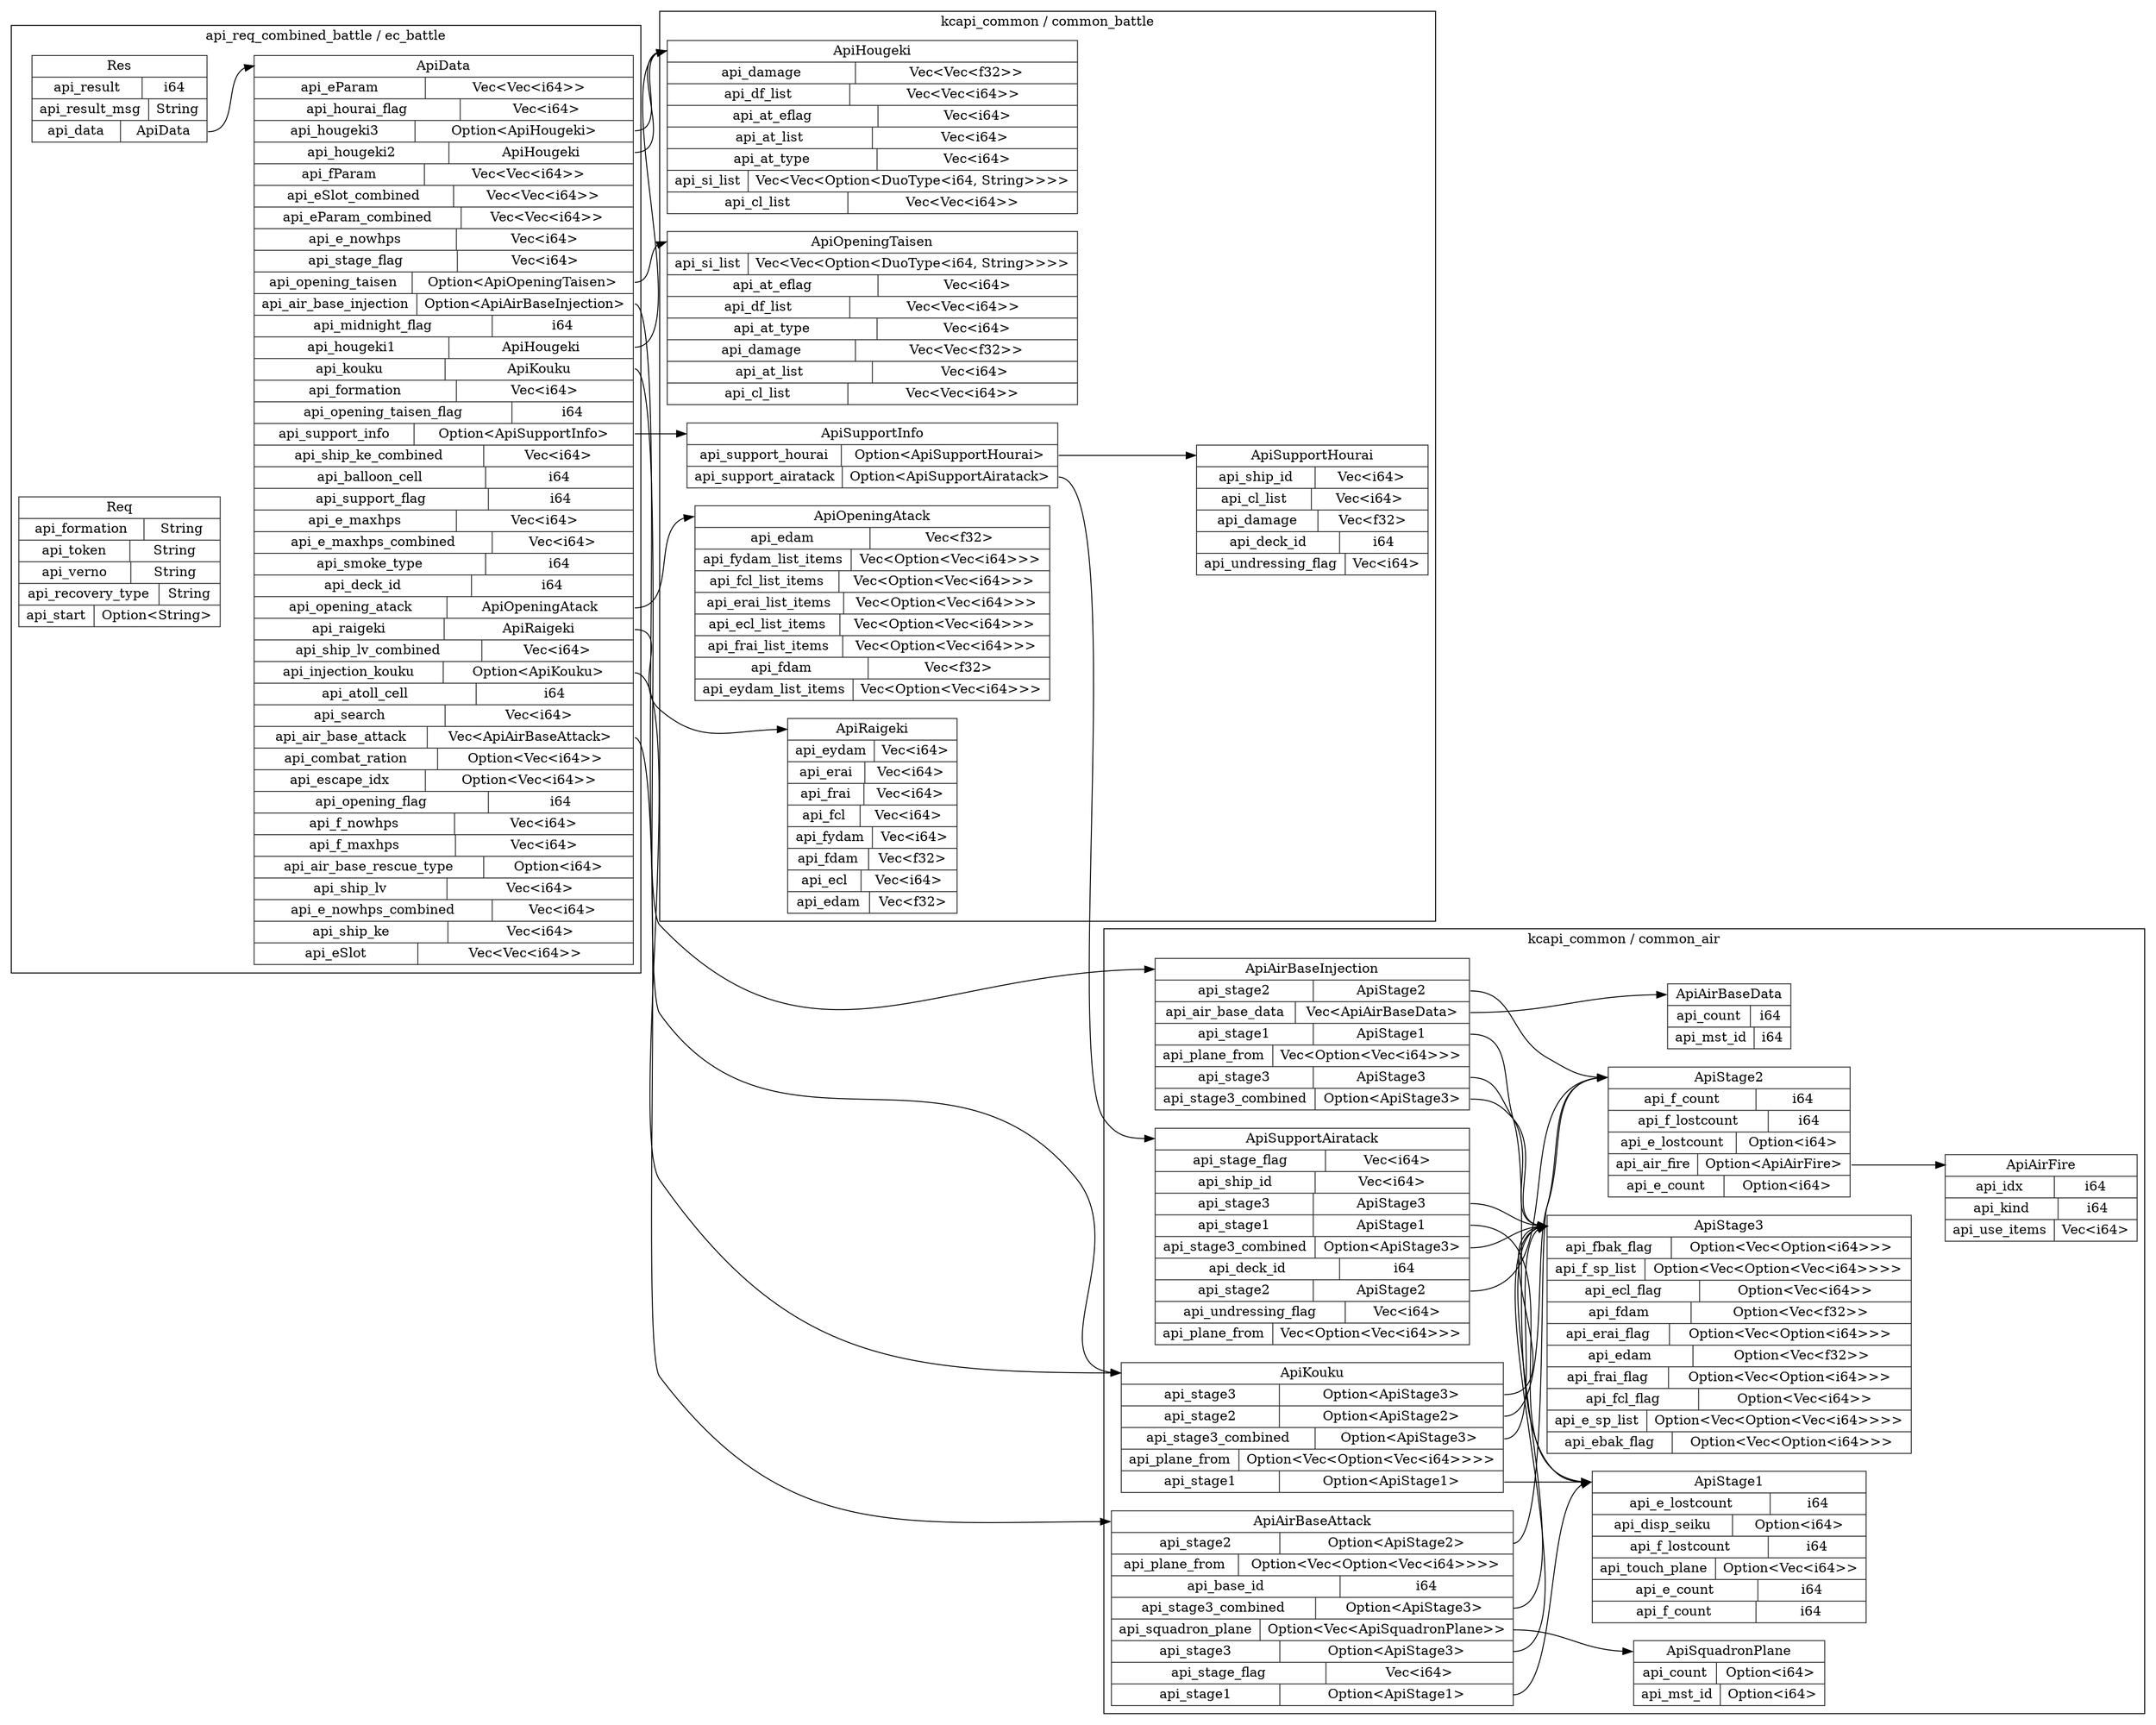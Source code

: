 digraph {
  rankdir=LR;
  subgraph cluster_0 {
    label="api_req_combined_battle / ec_battle";
    node [style="filled", color=white, style="solid", color=gray20];
    api_req_combined_battle__ec_battle__Res [label="<Res> Res  | { api_result | <api_result> i64 } | { api_result_msg | <api_result_msg> String } | { api_data | <api_data> ApiData }", shape=record];
    api_req_combined_battle__ec_battle__ApiData;
    api_req_combined_battle__ec_battle__Res:api_data:e -> api_req_combined_battle__ec_battle__ApiData:ApiData:w;
    api_req_combined_battle__ec_battle__Req [label="<Req> Req  | { api_formation | <api_formation> String } | { api_token | <api_token> String } | { api_verno | <api_verno> String } | { api_recovery_type | <api_recovery_type> String } | { api_start | <api_start> Option\<String\> }", shape=record];
    api_req_combined_battle__ec_battle__ApiData [label="<ApiData> ApiData  | { api_eParam | <api_eParam> Vec\<Vec\<i64\>\> } | { api_hourai_flag | <api_hourai_flag> Vec\<i64\> } | { api_hougeki3 | <api_hougeki3> Option\<ApiHougeki\> } | { api_hougeki2 | <api_hougeki2> ApiHougeki } | { api_fParam | <api_fParam> Vec\<Vec\<i64\>\> } | { api_eSlot_combined | <api_eSlot_combined> Vec\<Vec\<i64\>\> } | { api_eParam_combined | <api_eParam_combined> Vec\<Vec\<i64\>\> } | { api_e_nowhps | <api_e_nowhps> Vec\<i64\> } | { api_stage_flag | <api_stage_flag> Vec\<i64\> } | { api_opening_taisen | <api_opening_taisen> Option\<ApiOpeningTaisen\> } | { api_air_base_injection | <api_air_base_injection> Option\<ApiAirBaseInjection\> } | { api_midnight_flag | <api_midnight_flag> i64 } | { api_hougeki1 | <api_hougeki1> ApiHougeki } | { api_kouku | <api_kouku> ApiKouku } | { api_formation | <api_formation> Vec\<i64\> } | { api_opening_taisen_flag | <api_opening_taisen_flag> i64 } | { api_support_info | <api_support_info> Option\<ApiSupportInfo\> } | { api_ship_ke_combined | <api_ship_ke_combined> Vec\<i64\> } | { api_balloon_cell | <api_balloon_cell> i64 } | { api_support_flag | <api_support_flag> i64 } | { api_e_maxhps | <api_e_maxhps> Vec\<i64\> } | { api_e_maxhps_combined | <api_e_maxhps_combined> Vec\<i64\> } | { api_smoke_type | <api_smoke_type> i64 } | { api_deck_id | <api_deck_id> i64 } | { api_opening_atack | <api_opening_atack> ApiOpeningAtack } | { api_raigeki | <api_raigeki> ApiRaigeki } | { api_ship_lv_combined | <api_ship_lv_combined> Vec\<i64\> } | { api_injection_kouku | <api_injection_kouku> Option\<ApiKouku\> } | { api_atoll_cell | <api_atoll_cell> i64 } | { api_search | <api_search> Vec\<i64\> } | { api_air_base_attack | <api_air_base_attack> Vec\<ApiAirBaseAttack\> } | { api_combat_ration | <api_combat_ration> Option\<Vec\<i64\>\> } | { api_escape_idx | <api_escape_idx> Option\<Vec\<i64\>\> } | { api_opening_flag | <api_opening_flag> i64 } | { api_f_nowhps | <api_f_nowhps> Vec\<i64\> } | { api_f_maxhps | <api_f_maxhps> Vec\<i64\> } | { api_air_base_rescue_type | <api_air_base_rescue_type> Option\<i64\> } | { api_ship_lv | <api_ship_lv> Vec\<i64\> } | { api_e_nowhps_combined | <api_e_nowhps_combined> Vec\<i64\> } | { api_ship_ke | <api_ship_ke> Vec\<i64\> } | { api_eSlot | <api_eSlot> Vec\<Vec\<i64\>\> }", shape=record];
  }
  subgraph cluster_1 {
    label="kcapi_common / common_battle";
    node [style="filled", color=white, style="solid", color=gray20];
    kcapi_common__common_battle__ApiHougeki [label="<ApiHougeki> ApiHougeki  | { api_damage | <api_damage> Vec\<Vec\<f32\>\> } | { api_df_list | <api_df_list> Vec\<Vec\<i64\>\> } | { api_at_eflag | <api_at_eflag> Vec\<i64\> } | { api_at_list | <api_at_list> Vec\<i64\> } | { api_at_type | <api_at_type> Vec\<i64\> } | { api_si_list | <api_si_list> Vec\<Vec\<Option\<DuoType\<i64, String\>\>\>\> } | { api_cl_list | <api_cl_list> Vec\<Vec\<i64\>\> }", shape=record];
    kcapi_common__common_battle__ApiOpeningTaisen [label="<ApiOpeningTaisen> ApiOpeningTaisen  | { api_si_list | <api_si_list> Vec\<Vec\<Option\<DuoType\<i64, String\>\>\>\> } | { api_at_eflag | <api_at_eflag> Vec\<i64\> } | { api_df_list | <api_df_list> Vec\<Vec\<i64\>\> } | { api_at_type | <api_at_type> Vec\<i64\> } | { api_damage | <api_damage> Vec\<Vec\<f32\>\> } | { api_at_list | <api_at_list> Vec\<i64\> } | { api_cl_list | <api_cl_list> Vec\<Vec\<i64\>\> }", shape=record];
    kcapi_common__common_battle__ApiSupportInfo [label="<ApiSupportInfo> ApiSupportInfo  | { api_support_hourai | <api_support_hourai> Option\<ApiSupportHourai\> } | { api_support_airatack | <api_support_airatack> Option\<ApiSupportAiratack\> }", shape=record];
    kcapi_common__common_battle__ApiSupportHourai;
    kcapi_common__common_battle__ApiSupportInfo:api_support_hourai:e -> kcapi_common__common_battle__ApiSupportHourai:ApiSupportHourai:w;
    kcapi_common__common_battle__ApiOpeningAtack [label="<ApiOpeningAtack> ApiOpeningAtack  | { api_edam | <api_edam> Vec\<f32\> } | { api_fydam_list_items | <api_fydam_list_items> Vec\<Option\<Vec\<i64\>\>\> } | { api_fcl_list_items | <api_fcl_list_items> Vec\<Option\<Vec\<i64\>\>\> } | { api_erai_list_items | <api_erai_list_items> Vec\<Option\<Vec\<i64\>\>\> } | { api_ecl_list_items | <api_ecl_list_items> Vec\<Option\<Vec\<i64\>\>\> } | { api_frai_list_items | <api_frai_list_items> Vec\<Option\<Vec\<i64\>\>\> } | { api_fdam | <api_fdam> Vec\<f32\> } | { api_eydam_list_items | <api_eydam_list_items> Vec\<Option\<Vec\<i64\>\>\> }", shape=record];
    kcapi_common__common_battle__ApiRaigeki [label="<ApiRaigeki> ApiRaigeki  | { api_eydam | <api_eydam> Vec\<i64\> } | { api_erai | <api_erai> Vec\<i64\> } | { api_frai | <api_frai> Vec\<i64\> } | { api_fcl | <api_fcl> Vec\<i64\> } | { api_fydam | <api_fydam> Vec\<i64\> } | { api_fdam | <api_fdam> Vec\<f32\> } | { api_ecl | <api_ecl> Vec\<i64\> } | { api_edam | <api_edam> Vec\<f32\> }", shape=record];
    kcapi_common__common_battle__ApiSupportHourai [label="<ApiSupportHourai> ApiSupportHourai  | { api_ship_id | <api_ship_id> Vec\<i64\> } | { api_cl_list | <api_cl_list> Vec\<i64\> } | { api_damage | <api_damage> Vec\<f32\> } | { api_deck_id | <api_deck_id> i64 } | { api_undressing_flag | <api_undressing_flag> Vec\<i64\> }", shape=record];
  }
  subgraph cluster_2 {
    label="kcapi_common / common_air";
    node [style="filled", color=white, style="solid", color=gray20];
    kcapi_common__common_air__ApiAirBaseInjection [label="<ApiAirBaseInjection> ApiAirBaseInjection  | { api_stage2 | <api_stage2> ApiStage2 } | { api_air_base_data | <api_air_base_data> Vec\<ApiAirBaseData\> } | { api_stage1 | <api_stage1> ApiStage1 } | { api_plane_from | <api_plane_from> Vec\<Option\<Vec\<i64\>\>\> } | { api_stage3 | <api_stage3> ApiStage3 } | { api_stage3_combined | <api_stage3_combined> Option\<ApiStage3\> }", shape=record];
    kcapi_common__common_air__ApiStage2;
    kcapi_common__common_air__ApiAirBaseInjection:api_stage2:e -> kcapi_common__common_air__ApiStage2:ApiStage2:w;
    kcapi_common__common_air__ApiAirBaseData;
    kcapi_common__common_air__ApiAirBaseInjection:api_air_base_data:e -> kcapi_common__common_air__ApiAirBaseData:ApiAirBaseData:w;
    kcapi_common__common_air__ApiStage1;
    kcapi_common__common_air__ApiAirBaseInjection:api_stage1:e -> kcapi_common__common_air__ApiStage1:ApiStage1:w;
    kcapi_common__common_air__ApiStage3;
    kcapi_common__common_air__ApiAirBaseInjection:api_stage3:e -> kcapi_common__common_air__ApiStage3:ApiStage3:w;
    kcapi_common__common_air__ApiStage3;
    kcapi_common__common_air__ApiAirBaseInjection:api_stage3_combined:e -> kcapi_common__common_air__ApiStage3:ApiStage3:w;
    kcapi_common__common_air__ApiKouku [label="<ApiKouku> ApiKouku  | { api_stage3 | <api_stage3> Option\<ApiStage3\> } | { api_stage2 | <api_stage2> Option\<ApiStage2\> } | { api_stage3_combined | <api_stage3_combined> Option\<ApiStage3\> } | { api_plane_from | <api_plane_from> Option\<Vec\<Option\<Vec\<i64\>\>\>\> } | { api_stage1 | <api_stage1> Option\<ApiStage1\> }", shape=record];
    kcapi_common__common_air__ApiStage3;
    kcapi_common__common_air__ApiKouku:api_stage3:e -> kcapi_common__common_air__ApiStage3:ApiStage3:w;
    kcapi_common__common_air__ApiStage2;
    kcapi_common__common_air__ApiKouku:api_stage2:e -> kcapi_common__common_air__ApiStage2:ApiStage2:w;
    kcapi_common__common_air__ApiStage3;
    kcapi_common__common_air__ApiKouku:api_stage3_combined:e -> kcapi_common__common_air__ApiStage3:ApiStage3:w;
    kcapi_common__common_air__ApiStage1;
    kcapi_common__common_air__ApiKouku:api_stage1:e -> kcapi_common__common_air__ApiStage1:ApiStage1:w;
    kcapi_common__common_air__ApiAirBaseAttack [label="<ApiAirBaseAttack> ApiAirBaseAttack  | { api_stage2 | <api_stage2> Option\<ApiStage2\> } | { api_plane_from | <api_plane_from> Option\<Vec\<Option\<Vec\<i64\>\>\>\> } | { api_base_id | <api_base_id> i64 } | { api_stage3_combined | <api_stage3_combined> Option\<ApiStage3\> } | { api_squadron_plane | <api_squadron_plane> Option\<Vec\<ApiSquadronPlane\>\> } | { api_stage3 | <api_stage3> Option\<ApiStage3\> } | { api_stage_flag | <api_stage_flag> Vec\<i64\> } | { api_stage1 | <api_stage1> Option\<ApiStage1\> }", shape=record];
    kcapi_common__common_air__ApiStage2;
    kcapi_common__common_air__ApiAirBaseAttack:api_stage2:e -> kcapi_common__common_air__ApiStage2:ApiStage2:w;
    kcapi_common__common_air__ApiStage3;
    kcapi_common__common_air__ApiAirBaseAttack:api_stage3_combined:e -> kcapi_common__common_air__ApiStage3:ApiStage3:w;
    kcapi_common__common_air__ApiSquadronPlane;
    kcapi_common__common_air__ApiAirBaseAttack:api_squadron_plane:e -> kcapi_common__common_air__ApiSquadronPlane:ApiSquadronPlane:w;
    kcapi_common__common_air__ApiStage3;
    kcapi_common__common_air__ApiAirBaseAttack:api_stage3:e -> kcapi_common__common_air__ApiStage3:ApiStage3:w;
    kcapi_common__common_air__ApiStage1;
    kcapi_common__common_air__ApiAirBaseAttack:api_stage1:e -> kcapi_common__common_air__ApiStage1:ApiStage1:w;
    kcapi_common__common_air__ApiStage2 [label="<ApiStage2> ApiStage2  | { api_f_count | <api_f_count> i64 } | { api_f_lostcount | <api_f_lostcount> i64 } | { api_e_lostcount | <api_e_lostcount> Option\<i64\> } | { api_air_fire | <api_air_fire> Option\<ApiAirFire\> } | { api_e_count | <api_e_count> Option\<i64\> }", shape=record];
    kcapi_common__common_air__ApiAirFire;
    kcapi_common__common_air__ApiStage2:api_air_fire:e -> kcapi_common__common_air__ApiAirFire:ApiAirFire:w;
    kcapi_common__common_air__ApiAirBaseData [label="<ApiAirBaseData> ApiAirBaseData  | { api_count | <api_count> i64 } | { api_mst_id | <api_mst_id> i64 }", shape=record];
    kcapi_common__common_air__ApiStage1 [label="<ApiStage1> ApiStage1  | { api_e_lostcount | <api_e_lostcount> i64 } | { api_disp_seiku | <api_disp_seiku> Option\<i64\> } | { api_f_lostcount | <api_f_lostcount> i64 } | { api_touch_plane | <api_touch_plane> Option\<Vec\<i64\>\> } | { api_e_count | <api_e_count> i64 } | { api_f_count | <api_f_count> i64 }", shape=record];
    kcapi_common__common_air__ApiStage3 [label="<ApiStage3> ApiStage3  | { api_fbak_flag | <api_fbak_flag> Option\<Vec\<Option\<i64\>\>\> } | { api_f_sp_list | <api_f_sp_list> Option\<Vec\<Option\<Vec\<i64\>\>\>\> } | { api_ecl_flag | <api_ecl_flag> Option\<Vec\<i64\>\> } | { api_fdam | <api_fdam> Option\<Vec\<f32\>\> } | { api_erai_flag | <api_erai_flag> Option\<Vec\<Option\<i64\>\>\> } | { api_edam | <api_edam> Option\<Vec\<f32\>\> } | { api_frai_flag | <api_frai_flag> Option\<Vec\<Option\<i64\>\>\> } | { api_fcl_flag | <api_fcl_flag> Option\<Vec\<i64\>\> } | { api_e_sp_list | <api_e_sp_list> Option\<Vec\<Option\<Vec\<i64\>\>\>\> } | { api_ebak_flag | <api_ebak_flag> Option\<Vec\<Option\<i64\>\>\> }", shape=record];
    kcapi_common__common_air__ApiSupportAiratack [label="<ApiSupportAiratack> ApiSupportAiratack  | { api_stage_flag | <api_stage_flag> Vec\<i64\> } | { api_ship_id | <api_ship_id> Vec\<i64\> } | { api_stage3 | <api_stage3> ApiStage3 } | { api_stage1 | <api_stage1> ApiStage1 } | { api_stage3_combined | <api_stage3_combined> Option\<ApiStage3\> } | { api_deck_id | <api_deck_id> i64 } | { api_stage2 | <api_stage2> ApiStage2 } | { api_undressing_flag | <api_undressing_flag> Vec\<i64\> } | { api_plane_from | <api_plane_from> Vec\<Option\<Vec\<i64\>\>\> }", shape=record];
    kcapi_common__common_air__ApiSupportAiratack:api_stage3:e -> kcapi_common__common_air__ApiStage3:ApiStage3:w;
    kcapi_common__common_air__ApiSupportAiratack:api_stage1:e -> kcapi_common__common_air__ApiStage1:ApiStage1:w;
    kcapi_common__common_air__ApiSupportAiratack:api_stage3_combined:e -> kcapi_common__common_air__ApiStage3:ApiStage3:w;
    kcapi_common__common_air__ApiSupportAiratack:api_stage2:e -> kcapi_common__common_air__ApiStage2:ApiStage2:w;
    kcapi_common__common_air__ApiSquadronPlane [label="<ApiSquadronPlane> ApiSquadronPlane  | { api_count | <api_count> Option\<i64\> } | { api_mst_id | <api_mst_id> Option\<i64\> }", shape=record];
    kcapi_common__common_air__ApiAirFire [label="<ApiAirFire> ApiAirFire  | { api_idx | <api_idx> i64 } | { api_kind | <api_kind> i64 } | { api_use_items | <api_use_items> Vec\<i64\> }", shape=record];
  }
  api_req_combined_battle__ec_battle__ApiData:api_hougeki3:e -> kcapi_common__common_battle__ApiHougeki:ApiHougeki:w;
  api_req_combined_battle__ec_battle__ApiData:api_hougeki2:e -> kcapi_common__common_battle__ApiHougeki:ApiHougeki:w;
  api_req_combined_battle__ec_battle__ApiData:api_opening_taisen:e -> kcapi_common__common_battle__ApiOpeningTaisen:ApiOpeningTaisen:w;
  api_req_combined_battle__ec_battle__ApiData:api_air_base_injection:e -> kcapi_common__common_air__ApiAirBaseInjection:ApiAirBaseInjection:w;
  api_req_combined_battle__ec_battle__ApiData:api_hougeki1:e -> kcapi_common__common_battle__ApiHougeki:ApiHougeki:w;
  api_req_combined_battle__ec_battle__ApiData:api_kouku:e -> kcapi_common__common_air__ApiKouku:ApiKouku:w;
  api_req_combined_battle__ec_battle__ApiData:api_support_info:e -> kcapi_common__common_battle__ApiSupportInfo:ApiSupportInfo:w;
  api_req_combined_battle__ec_battle__ApiData:api_opening_atack:e -> kcapi_common__common_battle__ApiOpeningAtack:ApiOpeningAtack:w;
  api_req_combined_battle__ec_battle__ApiData:api_raigeki:e -> kcapi_common__common_battle__ApiRaigeki:ApiRaigeki:w;
  api_req_combined_battle__ec_battle__ApiData:api_injection_kouku:e -> kcapi_common__common_air__ApiKouku:ApiKouku:w;
  api_req_combined_battle__ec_battle__ApiData:api_air_base_attack:e -> kcapi_common__common_air__ApiAirBaseAttack:ApiAirBaseAttack:w;
  kcapi_common__common_battle__ApiSupportInfo:api_support_airatack:e -> kcapi_common__common_air__ApiSupportAiratack:ApiSupportAiratack:w;
}
